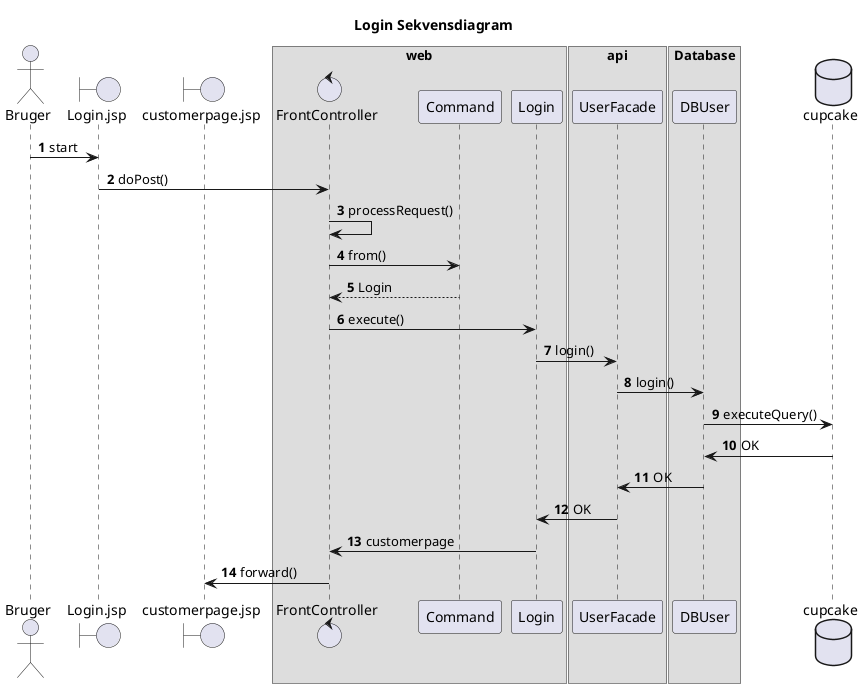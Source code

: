 @startuml

autonumber
Title Login Sekvensdiagram
actor Bruger

boundary Login.jsp
boundary customerpage.jsp

Bruger -> Login.jsp: start


box web
control FrontController
Login.jsp -> FrontController: doPost()
FrontController -> FrontController: processRequest()
FrontController -> Command: from()
Command --> FrontController: Login
FrontController -> Login: execute()
end box

box api

Login -> UserFacade: login()
end box

box Database
UserFacade -> DBUser: login()

end box

database cupcake
DBUser -> cupcake: executeQuery()
cupcake -> DBUser: OK
DBUser -> UserFacade: OK
UserFacade -> Login: OK
Login -> FrontController: customerpage
FrontController -> customerpage.jsp: forward()




@enduml
